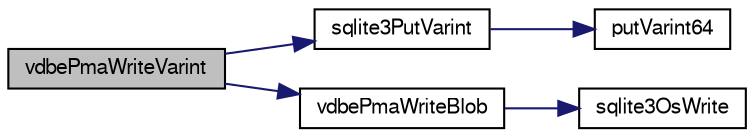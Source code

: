 digraph "vdbePmaWriteVarint"
{
  edge [fontname="FreeSans",fontsize="10",labelfontname="FreeSans",labelfontsize="10"];
  node [fontname="FreeSans",fontsize="10",shape=record];
  rankdir="LR";
  Node875101 [label="vdbePmaWriteVarint",height=0.2,width=0.4,color="black", fillcolor="grey75", style="filled", fontcolor="black"];
  Node875101 -> Node875102 [color="midnightblue",fontsize="10",style="solid",fontname="FreeSans"];
  Node875102 [label="sqlite3PutVarint",height=0.2,width=0.4,color="black", fillcolor="white", style="filled",URL="$sqlite3_8c.html#a89360605369969b4b3d6a9067c648d14"];
  Node875102 -> Node875103 [color="midnightblue",fontsize="10",style="solid",fontname="FreeSans"];
  Node875103 [label="putVarint64",height=0.2,width=0.4,color="black", fillcolor="white", style="filled",URL="$sqlite3_8c.html#a96ae471c96f39c74e9eb9f56781634e0"];
  Node875101 -> Node875104 [color="midnightblue",fontsize="10",style="solid",fontname="FreeSans"];
  Node875104 [label="vdbePmaWriteBlob",height=0.2,width=0.4,color="black", fillcolor="white", style="filled",URL="$sqlite3_8c.html#ab86066e4f912cd54aac5cbdb550c6e73"];
  Node875104 -> Node875105 [color="midnightblue",fontsize="10",style="solid",fontname="FreeSans"];
  Node875105 [label="sqlite3OsWrite",height=0.2,width=0.4,color="black", fillcolor="white", style="filled",URL="$sqlite3_8c.html#a1eea7ec327af84c05b4dd4cc075a537f"];
}
